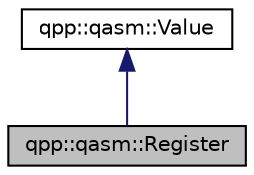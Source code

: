 digraph "qpp::qasm::Register"
{
  edge [fontname="Helvetica",fontsize="10",labelfontname="Helvetica",labelfontsize="10"];
  node [fontname="Helvetica",fontsize="10",shape=record];
  Node0 [label="qpp::qasm::Register",height=0.2,width=0.4,color="black", fillcolor="grey75", style="filled", fontcolor="black"];
  Node1 -> Node0 [dir="back",color="midnightblue",fontsize="10",style="solid",fontname="Helvetica"];
  Node1 [label="qpp::qasm::Value",height=0.2,width=0.4,color="black", fillcolor="white", style="filled",URL="$classqpp_1_1qasm_1_1_value.html",tooltip="Interface class for openQASM values during evaluation. "];
}
